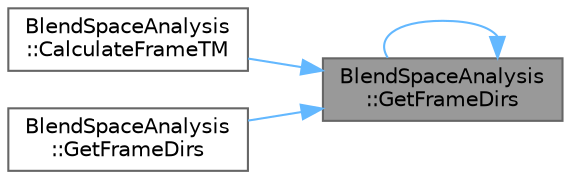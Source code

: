 digraph "BlendSpaceAnalysis::GetFrameDirs"
{
 // INTERACTIVE_SVG=YES
 // LATEX_PDF_SIZE
  bgcolor="transparent";
  edge [fontname=Helvetica,fontsize=10,labelfontname=Helvetica,labelfontsize=10];
  node [fontname=Helvetica,fontsize=10,shape=box,height=0.2,width=0.4];
  rankdir="RL";
  Node1 [id="Node000001",label="BlendSpaceAnalysis\l::GetFrameDirs",height=0.2,width=0.4,color="gray40", fillcolor="grey60", style="filled", fontcolor="black",tooltip=" "];
  Node1 -> Node2 [id="edge1_Node000001_Node000002",dir="back",color="steelblue1",style="solid",tooltip=" "];
  Node2 [id="Node000002",label="BlendSpaceAnalysis\l::CalculateFrameTM",height=0.2,width=0.4,color="grey40", fillcolor="white", style="filled",URL="$d6/d26/namespaceBlendSpaceAnalysis.html#ad3ef3e386dbe1ca621e0c3d4aa68bef2",tooltip=" "];
  Node1 -> Node3 [id="edge2_Node000001_Node000003",dir="back",color="steelblue1",style="solid",tooltip=" "];
  Node3 [id="Node000003",label="BlendSpaceAnalysis\l::GetFrameDirs",height=0.2,width=0.4,color="grey40", fillcolor="white", style="filled",URL="$d6/d26/namespaceBlendSpaceAnalysis.html#a996fd815f41f370bd7853a4f5911688f",tooltip=" "];
  Node1 -> Node1 [id="edge3_Node000001_Node000001",dir="back",color="steelblue1",style="solid",tooltip=" "];
}
